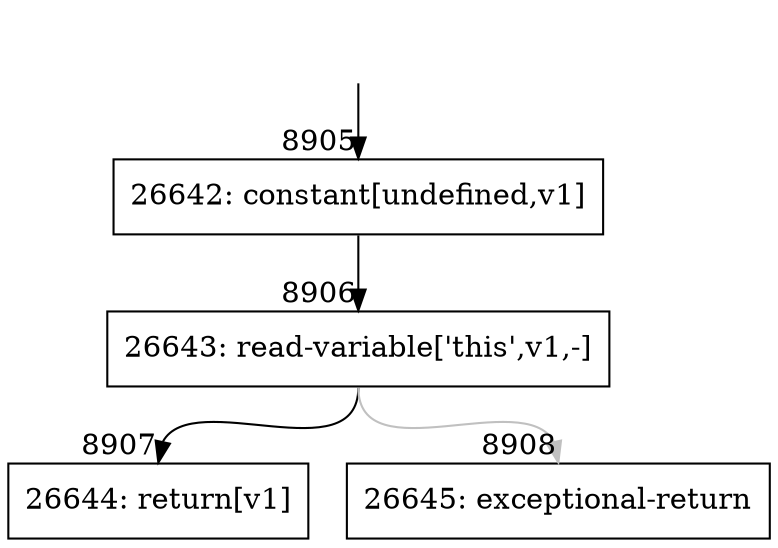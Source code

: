 digraph {
rankdir="TD"
BB_entry602[shape=none,label=""];
BB_entry602 -> BB8905 [tailport=s, headport=n, headlabel="    8905"]
BB8905 [shape=record label="{26642: constant[undefined,v1]}" ] 
BB8905 -> BB8906 [tailport=s, headport=n, headlabel="      8906"]
BB8906 [shape=record label="{26643: read-variable['this',v1,-]}" ] 
BB8906 -> BB8907 [tailport=s, headport=n, headlabel="      8907"]
BB8906 -> BB8908 [tailport=s, headport=n, color=gray, headlabel="      8908"]
BB8907 [shape=record label="{26644: return[v1]}" ] 
BB8908 [shape=record label="{26645: exceptional-return}" ] 
//#$~ 12475
}
